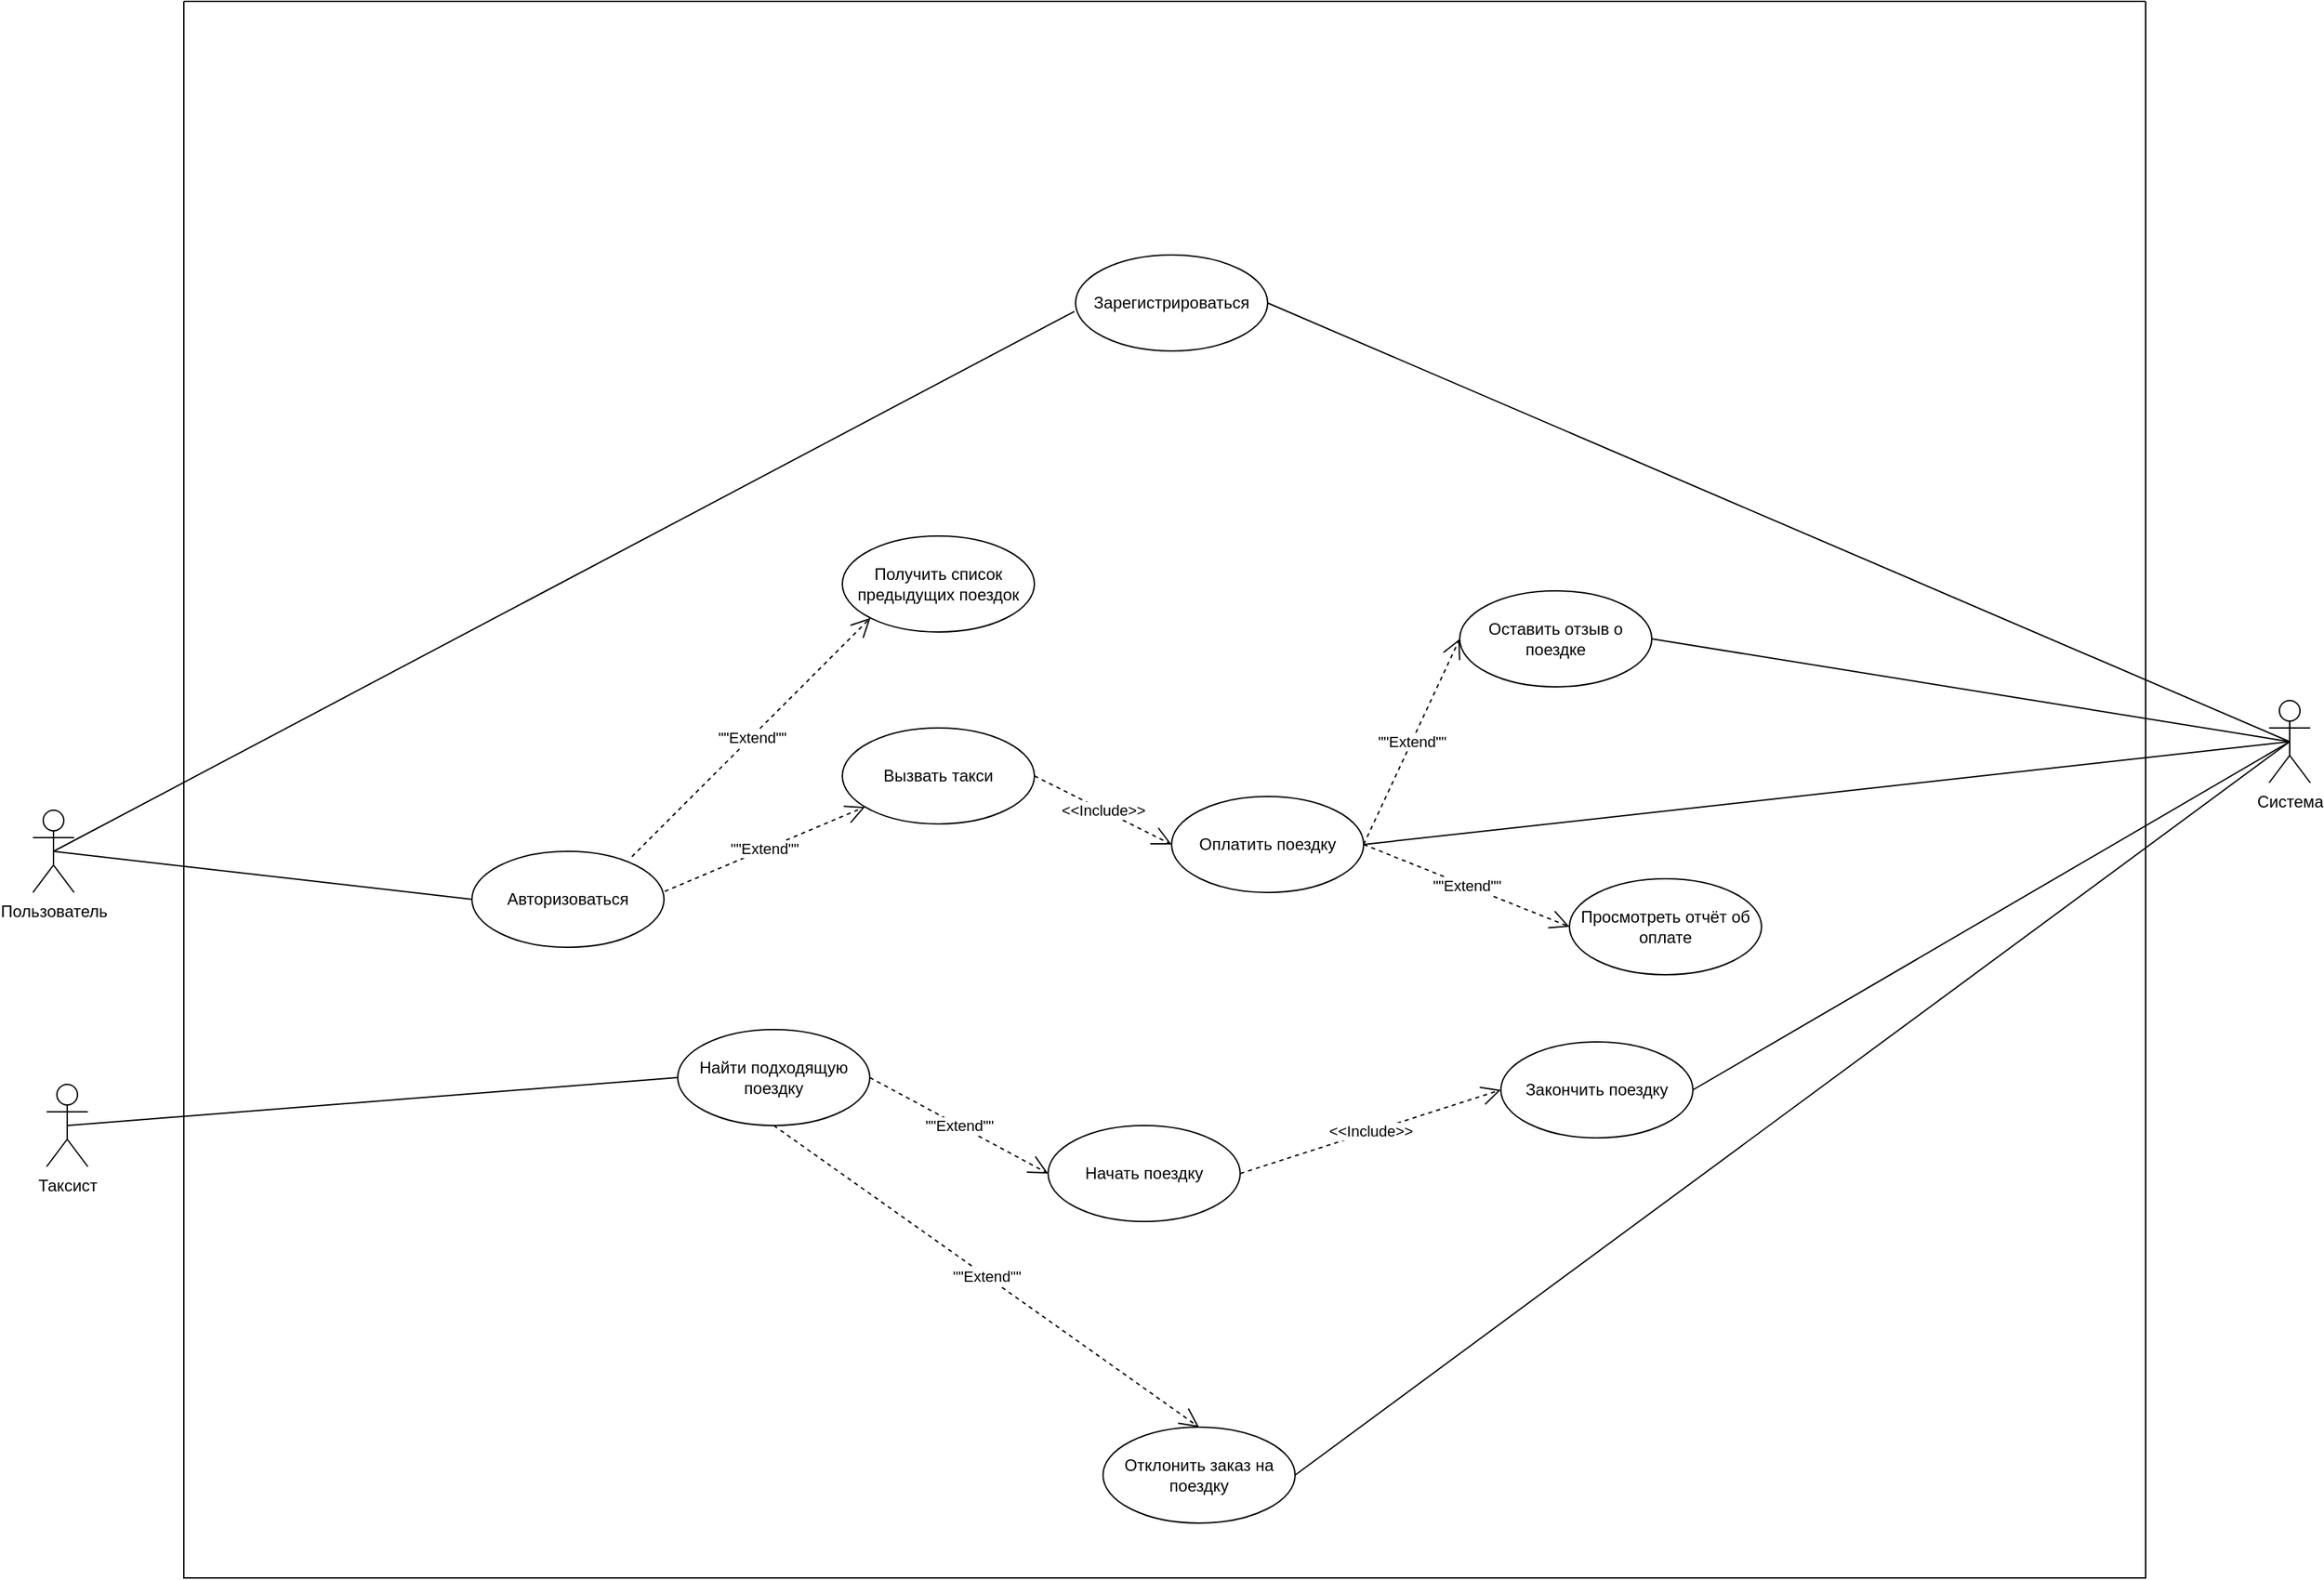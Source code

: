 <mxfile version="22.0.6" type="github">
  <diagram name="Страница — 1" id="w36zMTe6NZIjlMsrZG2o">
    <mxGraphModel dx="2901" dy="1150" grid="1" gridSize="10" guides="1" tooltips="1" connect="1" arrows="1" fold="1" page="1" pageScale="1" pageWidth="827" pageHeight="1169" math="0" shadow="0">
      <root>
        <mxCell id="0" />
        <mxCell id="1" parent="0" />
        <mxCell id="HUOojAvi6_j62QEI-yOp-2" value="Пользователь" style="shape=umlActor;verticalLabelPosition=bottom;verticalAlign=top;html=1;" parent="1" vertex="1">
          <mxGeometry x="-220" y="1000" width="30" height="60" as="geometry" />
        </mxCell>
        <mxCell id="HUOojAvi6_j62QEI-yOp-5" value="" style="swimlane;startSize=0;" parent="1" vertex="1">
          <mxGeometry x="-110" y="410" width="1430" height="1150" as="geometry" />
        </mxCell>
        <mxCell id="HUOojAvi6_j62QEI-yOp-41" value="Зарегистрироваться" style="ellipse;whiteSpace=wrap;html=1;" parent="HUOojAvi6_j62QEI-yOp-5" vertex="1">
          <mxGeometry x="650" y="185" width="140" height="70" as="geometry" />
        </mxCell>
        <mxCell id="HUOojAvi6_j62QEI-yOp-42" value="Авторизоваться" style="ellipse;whiteSpace=wrap;html=1;" parent="HUOojAvi6_j62QEI-yOp-5" vertex="1">
          <mxGeometry x="210" y="620" width="140" height="70" as="geometry" />
        </mxCell>
        <mxCell id="HUOojAvi6_j62QEI-yOp-43" value="Вызвать такси" style="ellipse;whiteSpace=wrap;html=1;" parent="HUOojAvi6_j62QEI-yOp-5" vertex="1">
          <mxGeometry x="480" y="530" width="140" height="70" as="geometry" />
        </mxCell>
        <mxCell id="HUOojAvi6_j62QEI-yOp-47" value="&quot;&quot;Extend&quot;&quot;" style="endArrow=open;endSize=12;dashed=1;html=1;rounded=0;exitX=1.004;exitY=0.417;exitDx=0;exitDy=0;exitPerimeter=0;" parent="HUOojAvi6_j62QEI-yOp-5" source="HUOojAvi6_j62QEI-yOp-42" target="HUOojAvi6_j62QEI-yOp-43" edge="1">
          <mxGeometry width="160" relative="1" as="geometry">
            <mxPoint x="370" y="627" as="sourcePoint" />
            <mxPoint x="461" y="620" as="targetPoint" />
          </mxGeometry>
        </mxCell>
        <mxCell id="HUOojAvi6_j62QEI-yOp-49" value="Найти подходящую поездку" style="ellipse;whiteSpace=wrap;html=1;" parent="HUOojAvi6_j62QEI-yOp-5" vertex="1">
          <mxGeometry x="360" y="750" width="140" height="70" as="geometry" />
        </mxCell>
        <mxCell id="HUOojAvi6_j62QEI-yOp-53" value="Отклонить заказ на поездку" style="ellipse;whiteSpace=wrap;html=1;" parent="HUOojAvi6_j62QEI-yOp-5" vertex="1">
          <mxGeometry x="670" y="1040" width="140" height="70" as="geometry" />
        </mxCell>
        <mxCell id="HUOojAvi6_j62QEI-yOp-57" value="&quot;&quot;Extend&quot;&quot;" style="endArrow=open;endSize=12;dashed=1;html=1;rounded=0;exitX=0.5;exitY=1;exitDx=0;exitDy=0;entryX=0.5;entryY=0;entryDx=0;entryDy=0;" parent="HUOojAvi6_j62QEI-yOp-5" source="HUOojAvi6_j62QEI-yOp-49" target="HUOojAvi6_j62QEI-yOp-53" edge="1">
          <mxGeometry width="160" relative="1" as="geometry">
            <mxPoint x="540" y="820" as="sourcePoint" />
            <mxPoint x="626" y="871" as="targetPoint" />
          </mxGeometry>
        </mxCell>
        <mxCell id="HUOojAvi6_j62QEI-yOp-58" value="Начать поездку" style="ellipse;whiteSpace=wrap;html=1;" parent="HUOojAvi6_j62QEI-yOp-5" vertex="1">
          <mxGeometry x="630" y="820" width="140" height="70" as="geometry" />
        </mxCell>
        <mxCell id="HUOojAvi6_j62QEI-yOp-59" value="Закончить поездку" style="ellipse;whiteSpace=wrap;html=1;" parent="HUOojAvi6_j62QEI-yOp-5" vertex="1">
          <mxGeometry x="960" y="759" width="140" height="70" as="geometry" />
        </mxCell>
        <mxCell id="HUOojAvi6_j62QEI-yOp-60" value="&quot;&quot;Extend&quot;&quot;" style="endArrow=open;endSize=12;dashed=1;html=1;rounded=0;exitX=1;exitY=0.5;exitDx=0;exitDy=0;entryX=0;entryY=0.5;entryDx=0;entryDy=0;" parent="HUOojAvi6_j62QEI-yOp-5" source="HUOojAvi6_j62QEI-yOp-49" target="HUOojAvi6_j62QEI-yOp-58" edge="1">
          <mxGeometry width="160" relative="1" as="geometry">
            <mxPoint x="550" y="880" as="sourcePoint" />
            <mxPoint x="678" y="820" as="targetPoint" />
          </mxGeometry>
        </mxCell>
        <mxCell id="HUOojAvi6_j62QEI-yOp-61" value="&amp;lt;&amp;lt;Include&amp;gt;&amp;gt;" style="endArrow=open;endSize=12;dashed=1;html=1;rounded=0;exitX=1;exitY=0.5;exitDx=0;exitDy=0;entryX=0;entryY=0.5;entryDx=0;entryDy=0;" parent="HUOojAvi6_j62QEI-yOp-5" source="HUOojAvi6_j62QEI-yOp-58" target="HUOojAvi6_j62QEI-yOp-59" edge="1">
          <mxGeometry width="160" relative="1" as="geometry">
            <mxPoint x="740" y="860" as="sourcePoint" />
            <mxPoint x="868" y="800" as="targetPoint" />
          </mxGeometry>
        </mxCell>
        <mxCell id="HUOojAvi6_j62QEI-yOp-62" value="Получить список предыдущих поездок" style="ellipse;whiteSpace=wrap;html=1;" parent="HUOojAvi6_j62QEI-yOp-5" vertex="1">
          <mxGeometry x="480" y="390" width="140" height="70" as="geometry" />
        </mxCell>
        <mxCell id="HUOojAvi6_j62QEI-yOp-64" value="&quot;&quot;Extend&quot;&quot;" style="endArrow=open;endSize=12;dashed=1;html=1;rounded=0;exitX=0.833;exitY=0.055;exitDx=0;exitDy=0;exitPerimeter=0;entryX=0;entryY=1;entryDx=0;entryDy=0;" parent="HUOojAvi6_j62QEI-yOp-5" source="HUOojAvi6_j62QEI-yOp-42" target="HUOojAvi6_j62QEI-yOp-62" edge="1">
          <mxGeometry width="160" relative="1" as="geometry">
            <mxPoint x="300" y="620" as="sourcePoint" />
            <mxPoint x="445" y="559" as="targetPoint" />
          </mxGeometry>
        </mxCell>
        <mxCell id="HUOojAvi6_j62QEI-yOp-68" value="Оплатить поездку" style="ellipse;whiteSpace=wrap;html=1;" parent="HUOojAvi6_j62QEI-yOp-5" vertex="1">
          <mxGeometry x="720" y="580" width="140" height="70" as="geometry" />
        </mxCell>
        <mxCell id="HUOojAvi6_j62QEI-yOp-70" value="&amp;lt;&amp;lt;Include&amp;gt;&amp;gt;" style="endArrow=open;endSize=12;dashed=1;html=1;rounded=0;exitX=1;exitY=0.5;exitDx=0;exitDy=0;entryX=0;entryY=0.5;entryDx=0;entryDy=0;" parent="HUOojAvi6_j62QEI-yOp-5" source="HUOojAvi6_j62QEI-yOp-43" target="HUOojAvi6_j62QEI-yOp-68" edge="1">
          <mxGeometry width="160" relative="1" as="geometry">
            <mxPoint x="600" y="680" as="sourcePoint" />
            <mxPoint x="730" y="770" as="targetPoint" />
          </mxGeometry>
        </mxCell>
        <mxCell id="HUOojAvi6_j62QEI-yOp-71" value="Оставить отзыв о поездке" style="ellipse;whiteSpace=wrap;html=1;" parent="HUOojAvi6_j62QEI-yOp-5" vertex="1">
          <mxGeometry x="930" y="430" width="140" height="70" as="geometry" />
        </mxCell>
        <mxCell id="HUOojAvi6_j62QEI-yOp-72" value="&quot;&quot;Extend&quot;&quot;" style="endArrow=open;endSize=12;dashed=1;html=1;rounded=0;exitX=1;exitY=0.5;exitDx=0;exitDy=0;entryX=0;entryY=0.5;entryDx=0;entryDy=0;" parent="HUOojAvi6_j62QEI-yOp-5" source="HUOojAvi6_j62QEI-yOp-68" target="HUOojAvi6_j62QEI-yOp-71" edge="1">
          <mxGeometry width="160" relative="1" as="geometry">
            <mxPoint x="900" y="530" as="sourcePoint" />
            <mxPoint x="1015" y="433" as="targetPoint" />
          </mxGeometry>
        </mxCell>
        <mxCell id="HUOojAvi6_j62QEI-yOp-73" value="Просмотреть отчёт об оплате" style="ellipse;whiteSpace=wrap;html=1;" parent="HUOojAvi6_j62QEI-yOp-5" vertex="1">
          <mxGeometry x="1010" y="640" width="140" height="70" as="geometry" />
        </mxCell>
        <mxCell id="HUOojAvi6_j62QEI-yOp-74" value="&quot;&quot;Extend&quot;&quot;" style="endArrow=open;endSize=12;dashed=1;html=1;rounded=0;exitX=1;exitY=0.5;exitDx=0;exitDy=0;entryX=0;entryY=0.5;entryDx=0;entryDy=0;" parent="HUOojAvi6_j62QEI-yOp-5" source="HUOojAvi6_j62QEI-yOp-68" target="HUOojAvi6_j62QEI-yOp-73" edge="1">
          <mxGeometry width="160" relative="1" as="geometry">
            <mxPoint x="890" y="650" as="sourcePoint" />
            <mxPoint x="980" y="550" as="targetPoint" />
          </mxGeometry>
        </mxCell>
        <mxCell id="HUOojAvi6_j62QEI-yOp-44" value="" style="endArrow=none;html=1;rounded=0;exitX=0.5;exitY=0.5;exitDx=0;exitDy=0;exitPerimeter=0;entryX=-0.006;entryY=0.588;entryDx=0;entryDy=0;entryPerimeter=0;" parent="1" source="HUOojAvi6_j62QEI-yOp-2" target="HUOojAvi6_j62QEI-yOp-41" edge="1">
          <mxGeometry width="50" height="50" relative="1" as="geometry">
            <mxPoint x="-50" y="970" as="sourcePoint" />
            <mxPoint y="920" as="targetPoint" />
          </mxGeometry>
        </mxCell>
        <mxCell id="HUOojAvi6_j62QEI-yOp-45" value="" style="endArrow=none;html=1;rounded=0;exitX=0.5;exitY=0.5;exitDx=0;exitDy=0;exitPerimeter=0;entryX=0;entryY=0.5;entryDx=0;entryDy=0;" parent="1" source="HUOojAvi6_j62QEI-yOp-2" target="HUOojAvi6_j62QEI-yOp-42" edge="1">
          <mxGeometry width="50" height="50" relative="1" as="geometry">
            <mxPoint x="-20" y="1110" as="sourcePoint" />
            <mxPoint x="30" y="1060" as="targetPoint" />
          </mxGeometry>
        </mxCell>
        <mxCell id="HUOojAvi6_j62QEI-yOp-52" value="Таксист" style="shape=umlActor;verticalLabelPosition=bottom;verticalAlign=top;html=1;outlineConnect=0;" parent="1" vertex="1">
          <mxGeometry x="-210" y="1200" width="30" height="60" as="geometry" />
        </mxCell>
        <mxCell id="HUOojAvi6_j62QEI-yOp-54" value="" style="endArrow=none;html=1;rounded=0;exitX=0.5;exitY=0.5;exitDx=0;exitDy=0;exitPerimeter=0;entryX=0;entryY=0.5;entryDx=0;entryDy=0;" parent="1" source="HUOojAvi6_j62QEI-yOp-52" target="HUOojAvi6_j62QEI-yOp-49" edge="1">
          <mxGeometry width="50" height="50" relative="1" as="geometry">
            <mxPoint x="-10" y="1280" as="sourcePoint" />
            <mxPoint x="40" y="1230" as="targetPoint" />
          </mxGeometry>
        </mxCell>
        <mxCell id="HUOojAvi6_j62QEI-yOp-75" value="Система" style="shape=umlActor;verticalLabelPosition=bottom;verticalAlign=top;html=1;" parent="1" vertex="1">
          <mxGeometry x="1410" y="920" width="30" height="60" as="geometry" />
        </mxCell>
        <mxCell id="HUOojAvi6_j62QEI-yOp-78" value="" style="endArrow=none;html=1;rounded=0;exitX=1;exitY=0.5;exitDx=0;exitDy=0;entryX=0.5;entryY=0.5;entryDx=0;entryDy=0;entryPerimeter=0;" parent="1" source="HUOojAvi6_j62QEI-yOp-41" target="HUOojAvi6_j62QEI-yOp-75" edge="1">
          <mxGeometry width="50" height="50" relative="1" as="geometry">
            <mxPoint x="580" y="670" as="sourcePoint" />
            <mxPoint x="630" y="620" as="targetPoint" />
          </mxGeometry>
        </mxCell>
        <mxCell id="HUOojAvi6_j62QEI-yOp-79" value="" style="endArrow=none;html=1;rounded=0;exitX=1;exitY=0.5;exitDx=0;exitDy=0;entryX=0.5;entryY=0.5;entryDx=0;entryDy=0;entryPerimeter=0;" parent="1" source="HUOojAvi6_j62QEI-yOp-59" target="HUOojAvi6_j62QEI-yOp-75" edge="1">
          <mxGeometry width="50" height="50" relative="1" as="geometry">
            <mxPoint x="1120" y="1180" as="sourcePoint" />
            <mxPoint x="1170" y="1130" as="targetPoint" />
          </mxGeometry>
        </mxCell>
        <mxCell id="HUOojAvi6_j62QEI-yOp-80" value="" style="endArrow=none;html=1;rounded=0;exitX=1;exitY=0.5;exitDx=0;exitDy=0;entryX=0.5;entryY=0.5;entryDx=0;entryDy=0;entryPerimeter=0;" parent="1" source="HUOojAvi6_j62QEI-yOp-68" target="HUOojAvi6_j62QEI-yOp-75" edge="1">
          <mxGeometry width="50" height="50" relative="1" as="geometry">
            <mxPoint x="1010" y="1010" as="sourcePoint" />
            <mxPoint x="1060" y="960" as="targetPoint" />
          </mxGeometry>
        </mxCell>
        <mxCell id="HUOojAvi6_j62QEI-yOp-81" value="" style="endArrow=none;html=1;rounded=0;exitX=1;exitY=0.5;exitDx=0;exitDy=0;entryX=0.5;entryY=0.5;entryDx=0;entryDy=0;entryPerimeter=0;" parent="1" source="HUOojAvi6_j62QEI-yOp-71" target="HUOojAvi6_j62QEI-yOp-75" edge="1">
          <mxGeometry width="50" height="50" relative="1" as="geometry">
            <mxPoint x="1080" y="950" as="sourcePoint" />
            <mxPoint x="1130" y="900" as="targetPoint" />
          </mxGeometry>
        </mxCell>
        <mxCell id="HUOojAvi6_j62QEI-yOp-82" value="" style="endArrow=none;html=1;rounded=0;exitX=1;exitY=0.5;exitDx=0;exitDy=0;entryX=0.5;entryY=0.5;entryDx=0;entryDy=0;entryPerimeter=0;" parent="1" source="HUOojAvi6_j62QEI-yOp-53" target="HUOojAvi6_j62QEI-yOp-75" edge="1">
          <mxGeometry width="50" height="50" relative="1" as="geometry">
            <mxPoint x="870" y="1430" as="sourcePoint" />
            <mxPoint x="920" y="1380" as="targetPoint" />
          </mxGeometry>
        </mxCell>
      </root>
    </mxGraphModel>
  </diagram>
</mxfile>
